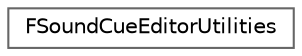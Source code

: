 digraph "Graphical Class Hierarchy"
{
 // INTERACTIVE_SVG=YES
 // LATEX_PDF_SIZE
  bgcolor="transparent";
  edge [fontname=Helvetica,fontsize=10,labelfontname=Helvetica,labelfontsize=10];
  node [fontname=Helvetica,fontsize=10,shape=box,height=0.2,width=0.4];
  rankdir="LR";
  Node0 [id="Node000000",label="FSoundCueEditorUtilities",height=0.2,width=0.4,color="grey40", fillcolor="white", style="filled",URL="$de/dd1/classFSoundCueEditorUtilities.html",tooltip=" "];
}
